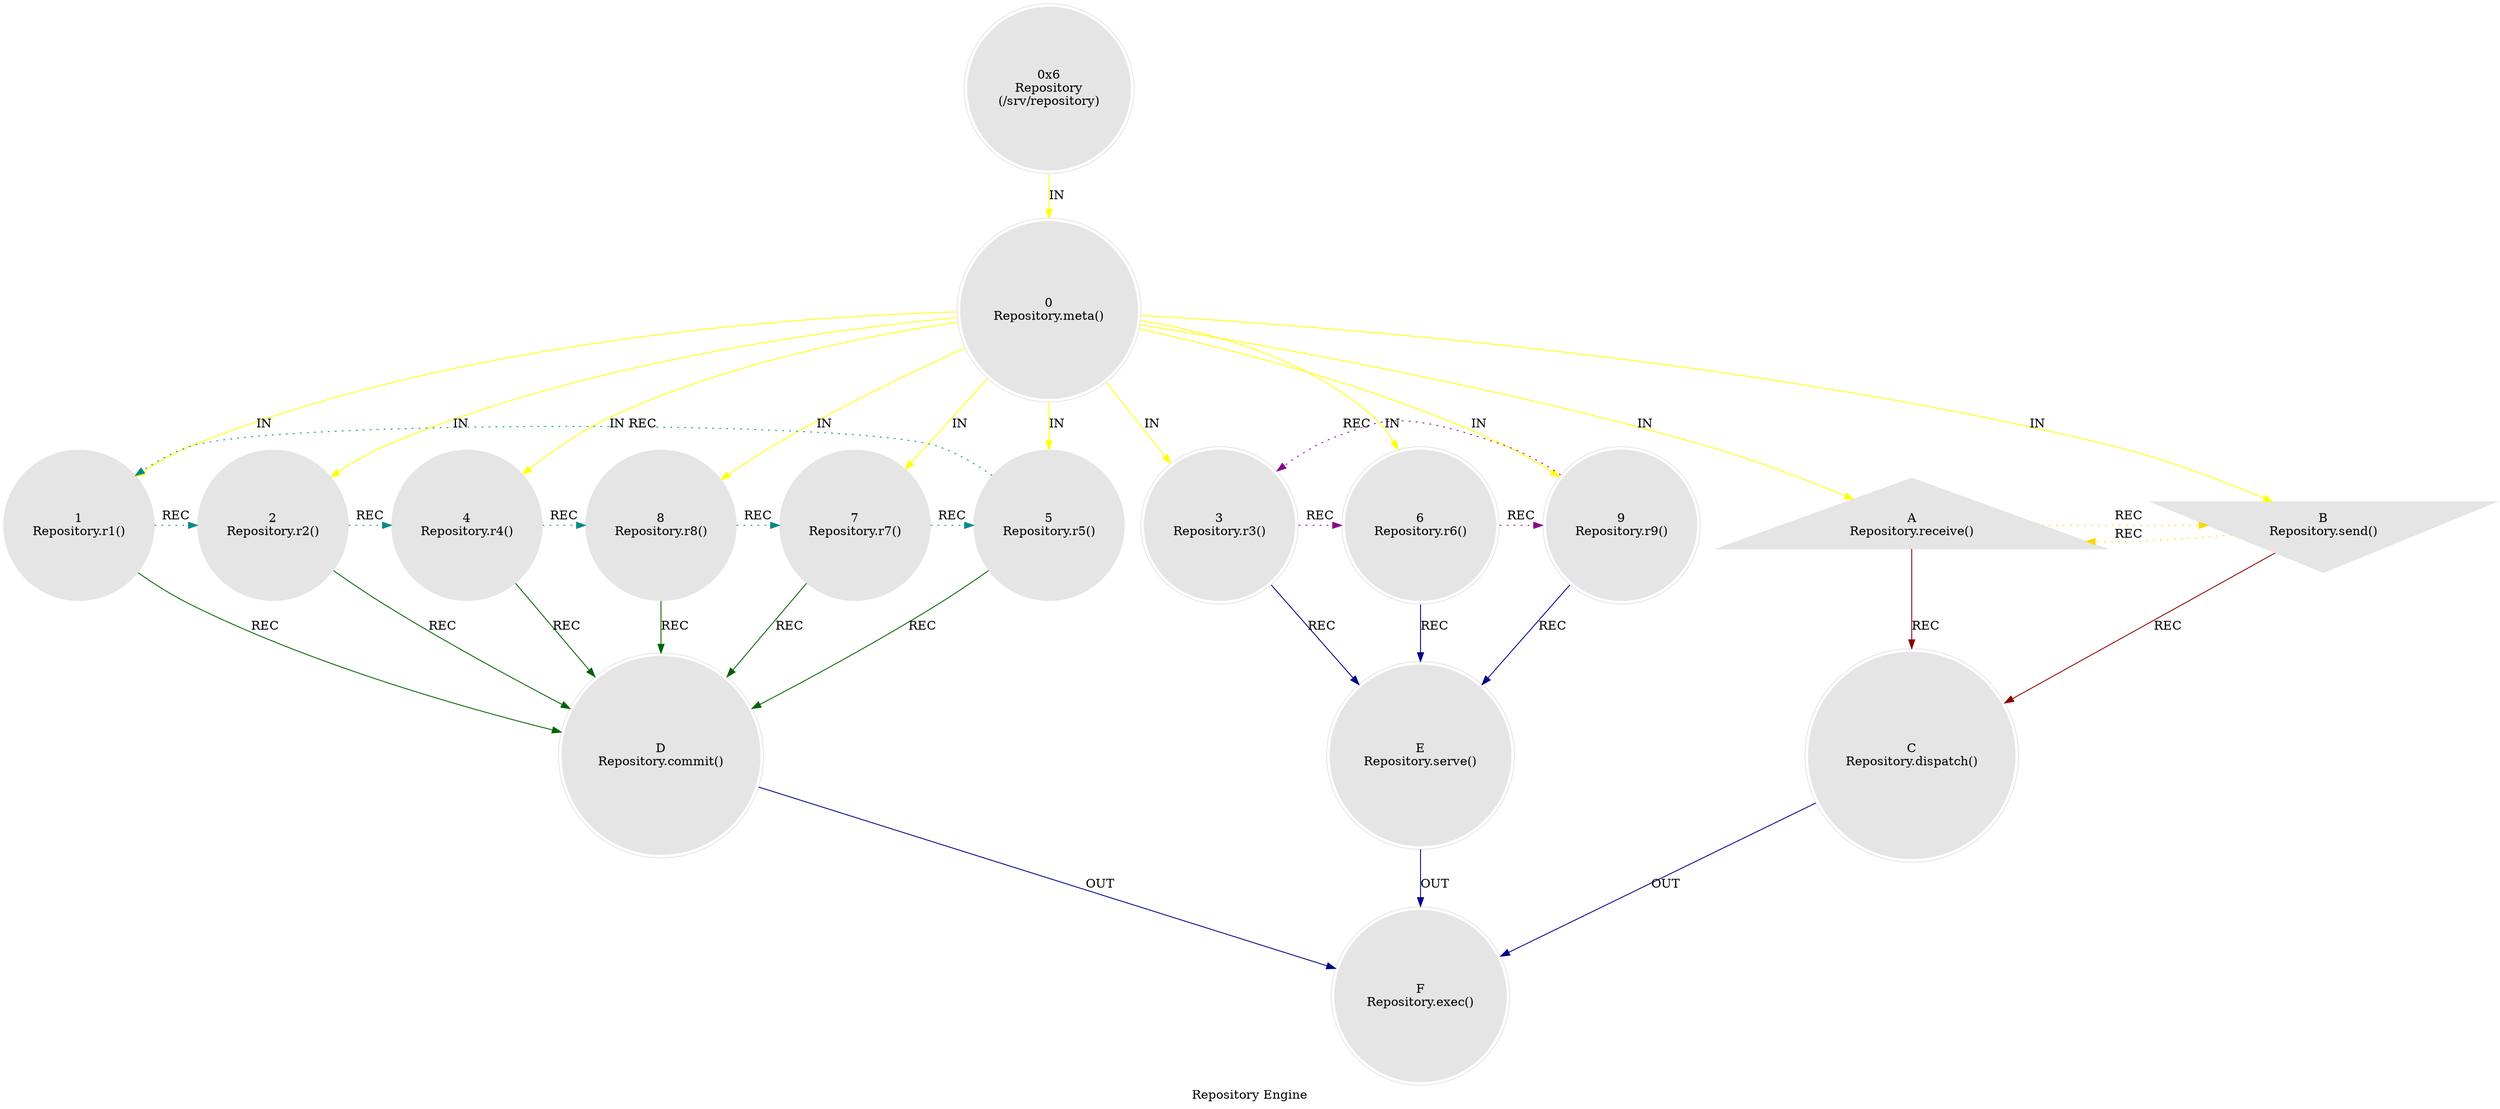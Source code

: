 digraph G {
    label = "Repository Engine";
    style = filled;
    color = red;
    comment = "";
    node [shape = polygon; sides = 6; style = filled; color = grey90;];
    
    spark_6_mythos_t [label = "0x6\nRepository\n(/srv/repository)";shape = doublecircle;];
    
    // The Sacred 3-6-9 (Boundary of Perception).
    // "If you knew the magnificence of 3, 6, and 9, you would have a key to the universe." — Tesla.
    // The 1-2-4-8-7-5 Vortex (Boundary of Comprehension).
    // r0::meta();r1,r2,r4,r8,r7,r5;r3,r6,r;ra::receive(),rb::send(),rc::dispatch(),rd::commit(),re::serve(),rf::exec()
    spark_0_repository_t [label = "0\nRepository.meta()";shape = doublecircle;comment = "";];
    spark_1_repository_t [label = "1\nRepository.r1()";shape = circle;comment = "";];
    spark_2_repository_t [label = "2\nRepository.r2()";shape = circle;comment = "";];
    spark_4_repository_t [label = "4\nRepository.r4()";shape = circle;comment = "";];
    spark_8_repository_t [label = "8\nRepository.r8()";shape = circle;comment = "";];
    spark_7_repository_t [label = "7\nRepository.r7()";shape = circle;comment = "";];
    spark_5_repository_t [label = "5\nRepository.r5()";shape = circle;comment = "";];
    spark_3_repository_t [label = "3\nRepository.r3()";shape = doublecircle;comment = "";];
    spark_6_repository_t [label = "6\nRepository.r6()";shape = doublecircle;comment = "";];
    spark_9_repository_t [label = "9\nRepository.r9()";shape = doublecircle;comment = "";];
    spark_a_repository_t [label = "A\nRepository.receive()";shape = triangle;comment = "";];
    spark_b_repository_t [label = "B\nRepository.send()";shape = invtriangle;comment = "";];
    spark_c_repository_t [label = "C\nRepository.dispatch()";shape = doublecircle;];
    spark_d_repository_t [label = "D\nRepository.commit()";shape = doublecircle;];
    spark_e_repository_t [label = "E\nRepository.serve()";shape = doublecircle;];
    spark_f_repository_t [label = "F\nRepository.exec()";shape = doublecircle;];
    
    // IN = Input
    // OUT = Output
    // REC = Recursion
    spark_6_mythos_t -> spark_0_repository_t -> {spark_a_repository_t spark_b_repository_t spark_1_repository_t spark_2_repository_t spark_3_repository_t spark_4_repository_t spark_5_repository_t spark_6_repository_t spark_7_repository_t spark_8_repository_t spark_9_repository_t} [label = "IN"; color = yellow; comment = "";];
    
    {spark_a_repository_t spark_b_repository_t} -> spark_c_repository_t [label = "REC"; color = darkred; comment = "";];
    {spark_1_repository_t spark_2_repository_t spark_4_repository_t spark_8_repository_t spark_7_repository_t spark_5_repository_t} -> spark_d_repository_t [label = "REC"; color = darkgreen; comment = "";];
    {spark_3_repository_t spark_6_repository_t spark_9_repository_t} -> spark_e_repository_t [label = "REC"; color = darkblue; comment = "";];
    
    spark_1_repository_t -> spark_2_repository_t -> spark_4_repository_t -> spark_8_repository_t -> spark_7_repository_t -> spark_5_repository_t -> spark_1_repository_t [label = "REC"; color = darkcyan; comment = ""; style = dotted; constraint = false;];
    spark_3_repository_t -> spark_6_repository_t -> spark_9_repository_t -> spark_3_repository_t [label = "REC"; color = darkmagenta; comment = ""; style = dotted; constraint = false;];
    spark_a_repository_t -> spark_b_repository_t -> spark_a_repository_t [label = "REC"; color = gold; comment = ""; style = dotted; constraint = false;];
    
    {spark_c_repository_t spark_d_repository_t spark_e_repository_t} -> spark_f_repository_t [label = "OUT"; color = darkblue; comment = "";];
}